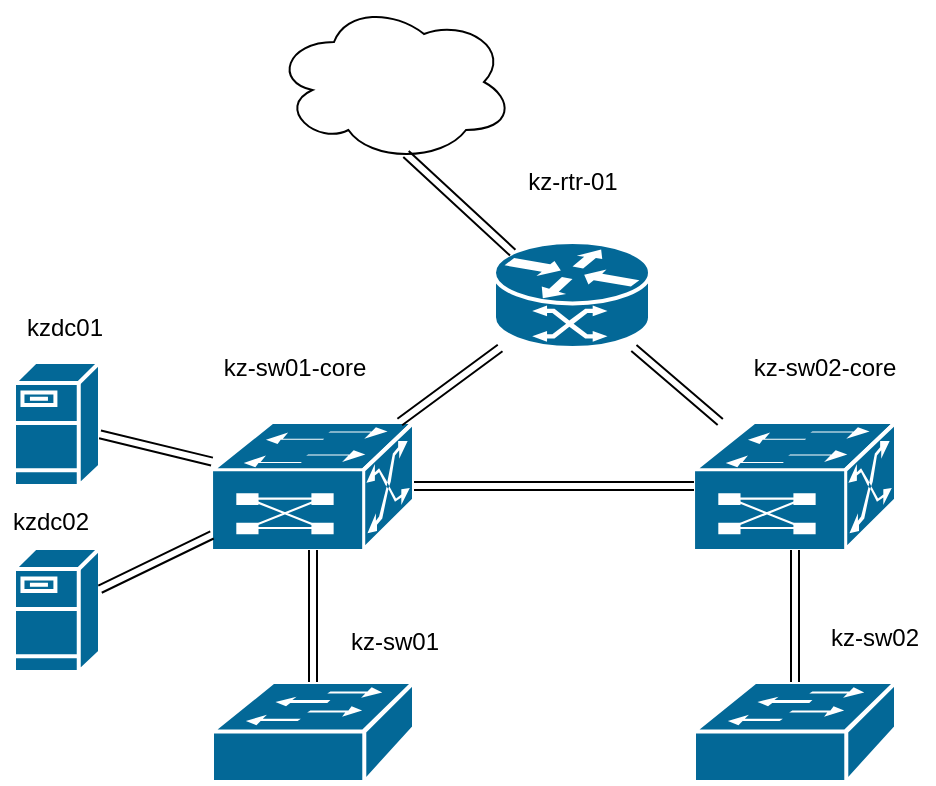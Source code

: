 <mxfile version="15.0.3" type="github">
  <diagram id="6a731a19-8d31-9384-78a2-239565b7b9f0" name="Page-1">
    <mxGraphModel dx="1422" dy="1850" grid="1" gridSize="10" guides="1" tooltips="1" connect="1" arrows="1" fold="1" page="1" pageScale="1" pageWidth="827" pageHeight="1169" background="none" math="0" shadow="0">
      <root>
        <mxCell id="0" />
        <mxCell id="1" parent="0" />
        <mxCell id="OvxDVC8r8ijNcddhhhJw-2257" value="" style="shape=mxgraph.cisco.routers.atm_router;html=1;pointerEvents=1;dashed=0;fillColor=#036897;strokeColor=#ffffff;strokeWidth=2;verticalLabelPosition=bottom;verticalAlign=top;align=center;outlineConnect=0;" vertex="1" parent="1">
          <mxGeometry x="360" y="20" width="78" height="53" as="geometry" />
        </mxCell>
        <mxCell id="OvxDVC8r8ijNcddhhhJw-2258" value="" style="ellipse;shape=cloud;whiteSpace=wrap;html=1;" vertex="1" parent="1">
          <mxGeometry x="250" y="-100" width="120" height="80" as="geometry" />
        </mxCell>
        <mxCell id="OvxDVC8r8ijNcddhhhJw-2261" value="" style="shape=link;html=1;exitX=0.55;exitY=0.95;exitDx=0;exitDy=0;exitPerimeter=0;entryX=0.12;entryY=0.1;entryDx=0;entryDy=0;entryPerimeter=0;" edge="1" parent="1" source="OvxDVC8r8ijNcddhhhJw-2258" target="OvxDVC8r8ijNcddhhhJw-2257">
          <mxGeometry width="100" relative="1" as="geometry">
            <mxPoint x="510" y="-10" as="sourcePoint" />
            <mxPoint x="610" y="-10" as="targetPoint" />
          </mxGeometry>
        </mxCell>
        <mxCell id="OvxDVC8r8ijNcddhhhJw-2262" value="" style="shape=mxgraph.cisco.switches.multiswitch_device;html=1;pointerEvents=1;dashed=0;fillColor=#036897;strokeColor=#ffffff;strokeWidth=2;verticalLabelPosition=bottom;verticalAlign=top;align=center;outlineConnect=0;" vertex="1" parent="1">
          <mxGeometry x="219" y="110" width="101" height="64" as="geometry" />
        </mxCell>
        <mxCell id="OvxDVC8r8ijNcddhhhJw-2263" value="" style="shape=mxgraph.cisco.switches.multiswitch_device;html=1;pointerEvents=1;dashed=0;fillColor=#036897;strokeColor=#ffffff;strokeWidth=2;verticalLabelPosition=bottom;verticalAlign=top;align=center;outlineConnect=0;" vertex="1" parent="1">
          <mxGeometry x="460" y="110" width="101" height="64" as="geometry" />
        </mxCell>
        <mxCell id="OvxDVC8r8ijNcddhhhJw-2264" value="" style="shape=link;html=1;" edge="1" parent="1" source="OvxDVC8r8ijNcddhhhJw-2262" target="OvxDVC8r8ijNcddhhhJw-2257">
          <mxGeometry width="100" relative="1" as="geometry">
            <mxPoint x="510" y="-10" as="sourcePoint" />
            <mxPoint x="610" y="-10" as="targetPoint" />
          </mxGeometry>
        </mxCell>
        <mxCell id="OvxDVC8r8ijNcddhhhJw-2265" value="" style="shape=link;html=1;" edge="1" parent="1" source="OvxDVC8r8ijNcddhhhJw-2257" target="OvxDVC8r8ijNcddhhhJw-2263">
          <mxGeometry width="100" relative="1" as="geometry">
            <mxPoint x="510" y="-10" as="sourcePoint" />
            <mxPoint x="610" y="-10" as="targetPoint" />
          </mxGeometry>
        </mxCell>
        <mxCell id="OvxDVC8r8ijNcddhhhJw-2266" value="kz-rtr-01" style="text;html=1;resizable=0;autosize=1;align=center;verticalAlign=middle;points=[];fillColor=none;strokeColor=none;rounded=0;" vertex="1" parent="1">
          <mxGeometry x="369" y="-20" width="60" height="20" as="geometry" />
        </mxCell>
        <mxCell id="OvxDVC8r8ijNcddhhhJw-2267" value="kz-sw01-core" style="text;html=1;resizable=0;autosize=1;align=center;verticalAlign=middle;points=[];fillColor=none;strokeColor=none;rounded=0;" vertex="1" parent="1">
          <mxGeometry x="215" y="73" width="90" height="20" as="geometry" />
        </mxCell>
        <mxCell id="OvxDVC8r8ijNcddhhhJw-2268" value="kz-sw02-core" style="text;html=1;resizable=0;autosize=1;align=center;verticalAlign=middle;points=[];fillColor=none;strokeColor=none;rounded=0;" vertex="1" parent="1">
          <mxGeometry x="480" y="73" width="90" height="20" as="geometry" />
        </mxCell>
        <mxCell id="OvxDVC8r8ijNcddhhhJw-2269" value="" style="shape=mxgraph.cisco.switches.workgroup_switch;html=1;pointerEvents=1;dashed=0;fillColor=#036897;strokeColor=#ffffff;strokeWidth=2;verticalLabelPosition=bottom;verticalAlign=top;align=center;outlineConnect=0;" vertex="1" parent="1">
          <mxGeometry x="219" y="240" width="101" height="50" as="geometry" />
        </mxCell>
        <mxCell id="OvxDVC8r8ijNcddhhhJw-2270" value="" style="shape=mxgraph.cisco.switches.workgroup_switch;html=1;pointerEvents=1;dashed=0;fillColor=#036897;strokeColor=#ffffff;strokeWidth=2;verticalLabelPosition=bottom;verticalAlign=top;align=center;outlineConnect=0;" vertex="1" parent="1">
          <mxGeometry x="460" y="240" width="101" height="50" as="geometry" />
        </mxCell>
        <mxCell id="OvxDVC8r8ijNcddhhhJw-2271" value="kz-sw01" style="text;html=1;resizable=0;autosize=1;align=center;verticalAlign=middle;points=[];fillColor=none;strokeColor=none;rounded=0;" vertex="1" parent="1">
          <mxGeometry x="280" y="210" width="60" height="20" as="geometry" />
        </mxCell>
        <mxCell id="OvxDVC8r8ijNcddhhhJw-2272" value="&lt;div&gt;kz-sw02&lt;/div&gt;&lt;div&gt;&lt;br&gt;&lt;/div&gt;" style="text;html=1;resizable=0;autosize=1;align=center;verticalAlign=middle;points=[];fillColor=none;strokeColor=none;rounded=0;" vertex="1" parent="1">
          <mxGeometry x="520" y="210" width="60" height="30" as="geometry" />
        </mxCell>
        <mxCell id="OvxDVC8r8ijNcddhhhJw-2273" value="" style="shape=link;html=1;" edge="1" parent="1" source="OvxDVC8r8ijNcddhhhJw-2262" target="OvxDVC8r8ijNcddhhhJw-2269">
          <mxGeometry width="100" relative="1" as="geometry">
            <mxPoint x="430" y="240" as="sourcePoint" />
            <mxPoint x="530" y="240" as="targetPoint" />
          </mxGeometry>
        </mxCell>
        <mxCell id="OvxDVC8r8ijNcddhhhJw-2274" value="" style="shape=mxgraph.cisco.servers.fileserver;html=1;pointerEvents=1;dashed=0;fillColor=#036897;strokeColor=#ffffff;strokeWidth=2;verticalLabelPosition=bottom;verticalAlign=top;align=center;outlineConnect=0;" vertex="1" parent="1">
          <mxGeometry x="120" y="80" width="43" height="62" as="geometry" />
        </mxCell>
        <mxCell id="OvxDVC8r8ijNcddhhhJw-2275" value="" style="shape=mxgraph.cisco.servers.fileserver;html=1;pointerEvents=1;dashed=0;fillColor=#036897;strokeColor=#ffffff;strokeWidth=2;verticalLabelPosition=bottom;verticalAlign=top;align=center;outlineConnect=0;" vertex="1" parent="1">
          <mxGeometry x="120" y="173" width="43" height="62" as="geometry" />
        </mxCell>
        <mxCell id="OvxDVC8r8ijNcddhhhJw-2276" value="kzdc01" style="text;html=1;resizable=0;autosize=1;align=center;verticalAlign=middle;points=[];fillColor=none;strokeColor=none;rounded=0;" vertex="1" parent="1">
          <mxGeometry x="120" y="53" width="50" height="20" as="geometry" />
        </mxCell>
        <mxCell id="OvxDVC8r8ijNcddhhhJw-2277" value="&lt;div&gt;kzdc02&lt;/div&gt;" style="text;html=1;resizable=0;autosize=1;align=center;verticalAlign=middle;points=[];fillColor=none;strokeColor=none;rounded=0;" vertex="1" parent="1">
          <mxGeometry x="113" y="150" width="50" height="20" as="geometry" />
        </mxCell>
        <mxCell id="OvxDVC8r8ijNcddhhhJw-2278" value="" style="shape=link;html=1;" edge="1" parent="1" source="OvxDVC8r8ijNcddhhhJw-2274" target="OvxDVC8r8ijNcddhhhJw-2262">
          <mxGeometry width="100" relative="1" as="geometry">
            <mxPoint x="150" y="110.71" as="sourcePoint" />
            <mxPoint x="250" y="110.71" as="targetPoint" />
          </mxGeometry>
        </mxCell>
        <mxCell id="OvxDVC8r8ijNcddhhhJw-2279" value="" style="shape=link;html=1;" edge="1" parent="1" source="OvxDVC8r8ijNcddhhhJw-2275" target="OvxDVC8r8ijNcddhhhJw-2262">
          <mxGeometry width="100" relative="1" as="geometry">
            <mxPoint x="430" y="170" as="sourcePoint" />
            <mxPoint x="530" y="170" as="targetPoint" />
          </mxGeometry>
        </mxCell>
        <mxCell id="OvxDVC8r8ijNcddhhhJw-2280" value="" style="shape=link;html=1;" edge="1" parent="1" source="OvxDVC8r8ijNcddhhhJw-2262" target="OvxDVC8r8ijNcddhhhJw-2263">
          <mxGeometry width="100" relative="1" as="geometry">
            <mxPoint x="430" y="170" as="sourcePoint" />
            <mxPoint x="530" y="170" as="targetPoint" />
          </mxGeometry>
        </mxCell>
        <mxCell id="OvxDVC8r8ijNcddhhhJw-2281" value="" style="shape=link;html=1;" edge="1" parent="1" source="OvxDVC8r8ijNcddhhhJw-2270" target="OvxDVC8r8ijNcddhhhJw-2263">
          <mxGeometry width="100" relative="1" as="geometry">
            <mxPoint x="430" y="170" as="sourcePoint" />
            <mxPoint x="530" y="170" as="targetPoint" />
          </mxGeometry>
        </mxCell>
      </root>
    </mxGraphModel>
  </diagram>
</mxfile>
